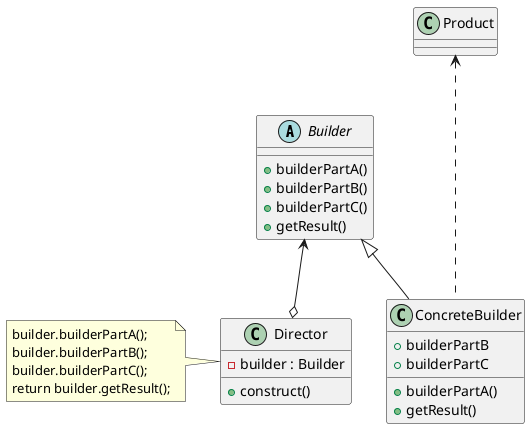 @startuml

abstract class Builder
class ConcreteBuilder
class Product
class Director

Builder <|-- ConcreteBuilder
Product <... ConcreteBuilder
Builder <--o Director

abstract Builder {
    + builderPartA()
    + builderPartB()
    + builderPartC()
    + getResult()
}

class ConcreteBuilder {
    + builderPartA()
    + builderPartB
    + builderPartC
    + getResult()
}

class Director {
    - builder : Builder
    + construct()
}

note left
builder.builderPartA();
builder.builderPartB();
builder.builderPartC();
return builder.getResult();
end note

@enduml
